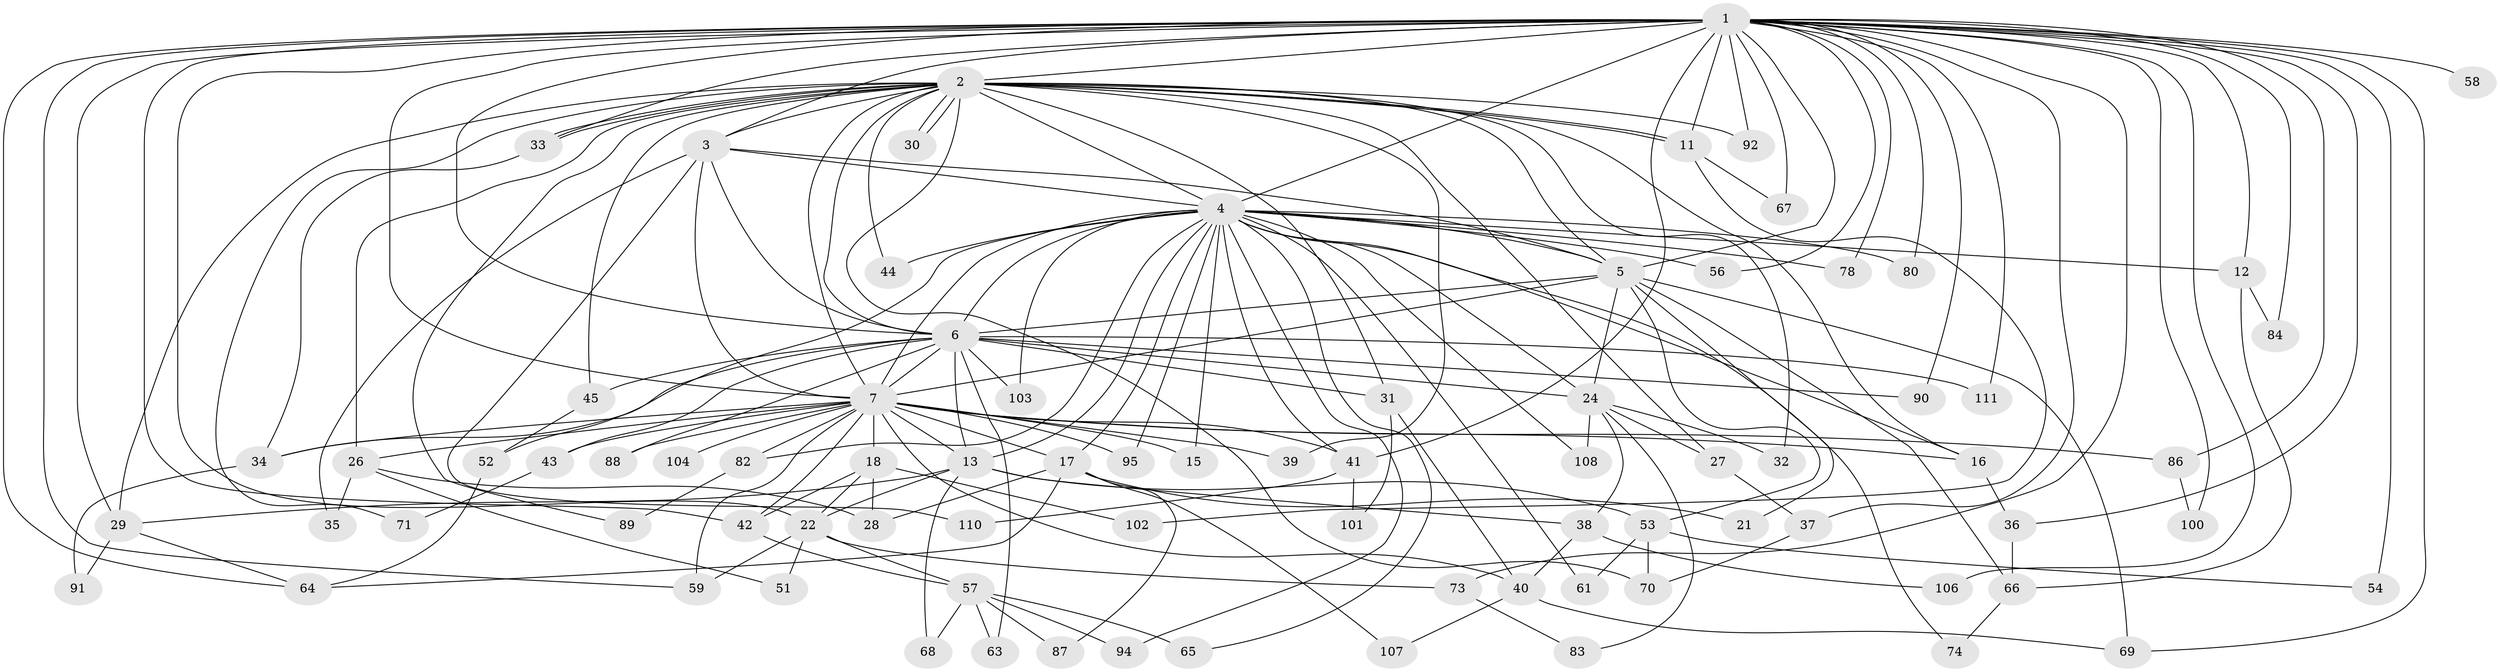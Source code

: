// original degree distribution, {19: 0.018018018018018018, 29: 0.018018018018018018, 12: 0.009009009009009009, 20: 0.018018018018018018, 14: 0.009009009009009009, 16: 0.009009009009009009, 24: 0.009009009009009009, 4: 0.14414414414414414, 7: 0.018018018018018018, 3: 0.1891891891891892, 2: 0.4954954954954955, 5: 0.04504504504504504, 8: 0.018018018018018018}
// Generated by graph-tools (version 1.1) at 2025/41/03/06/25 10:41:43]
// undirected, 81 vertices, 184 edges
graph export_dot {
graph [start="1"]
  node [color=gray90,style=filled];
  1 [super="+10"];
  2 [super="+96"];
  3 [super="+109"];
  4 [super="+9"];
  5 [super="+25"];
  6 [super="+47"];
  7 [super="+8"];
  11 [super="+20"];
  12 [super="+55"];
  13 [super="+14"];
  15;
  16 [super="+48"];
  17 [super="+19"];
  18 [super="+23"];
  21;
  22 [super="+49"];
  24 [super="+46"];
  26;
  27;
  28 [super="+85"];
  29 [super="+77"];
  30;
  31;
  32;
  33 [super="+105"];
  34 [super="+50"];
  35;
  36;
  37;
  38;
  39;
  40 [super="+62"];
  41 [super="+81"];
  42 [super="+93"];
  43;
  44;
  45;
  51;
  52 [super="+76"];
  53 [super="+98"];
  54 [super="+60"];
  56;
  57 [super="+72"];
  58;
  59 [super="+79"];
  61;
  63;
  64 [super="+75"];
  65;
  66 [super="+97"];
  67;
  68;
  69 [super="+99"];
  70;
  71;
  73;
  74;
  78;
  80;
  82;
  83;
  84;
  86;
  87;
  88;
  89;
  90;
  91;
  92;
  94;
  95;
  100;
  101;
  102;
  103;
  104;
  106;
  107;
  108;
  110;
  111;
  1 -- 2 [weight=2];
  1 -- 3 [weight=2];
  1 -- 4 [weight=4];
  1 -- 5 [weight=3];
  1 -- 6 [weight=2];
  1 -- 7 [weight=4];
  1 -- 42;
  1 -- 54 [weight=2];
  1 -- 58 [weight=2];
  1 -- 73;
  1 -- 111;
  1 -- 64;
  1 -- 67;
  1 -- 69;
  1 -- 12;
  1 -- 78;
  1 -- 80;
  1 -- 84;
  1 -- 22 [weight=2];
  1 -- 86;
  1 -- 90;
  1 -- 92;
  1 -- 29;
  1 -- 36;
  1 -- 37;
  1 -- 100;
  1 -- 106;
  1 -- 56;
  1 -- 59;
  1 -- 41;
  1 -- 11;
  1 -- 33;
  2 -- 3;
  2 -- 4 [weight=2];
  2 -- 5;
  2 -- 6;
  2 -- 7 [weight=2];
  2 -- 11;
  2 -- 11;
  2 -- 16;
  2 -- 26;
  2 -- 27 [weight=2];
  2 -- 29;
  2 -- 30;
  2 -- 30;
  2 -- 31;
  2 -- 32;
  2 -- 33;
  2 -- 33;
  2 -- 39;
  2 -- 44;
  2 -- 45;
  2 -- 70;
  2 -- 71;
  2 -- 89;
  2 -- 92;
  3 -- 4 [weight=2];
  3 -- 5;
  3 -- 6;
  3 -- 7 [weight=3];
  3 -- 35;
  3 -- 110;
  4 -- 5 [weight=2];
  4 -- 6 [weight=3];
  4 -- 7 [weight=4];
  4 -- 15;
  4 -- 16;
  4 -- 17;
  4 -- 41;
  4 -- 44;
  4 -- 52;
  4 -- 74;
  4 -- 94;
  4 -- 103;
  4 -- 108;
  4 -- 65;
  4 -- 12 [weight=2];
  4 -- 13;
  4 -- 78;
  4 -- 80;
  4 -- 82;
  4 -- 24;
  4 -- 95;
  4 -- 56;
  4 -- 61;
  5 -- 6;
  5 -- 7 [weight=2];
  5 -- 21;
  5 -- 24;
  5 -- 69;
  5 -- 53;
  5 -- 66;
  6 -- 7 [weight=2];
  6 -- 13;
  6 -- 24;
  6 -- 31;
  6 -- 34;
  6 -- 43;
  6 -- 45;
  6 -- 63;
  6 -- 88;
  6 -- 103;
  6 -- 90;
  6 -- 111;
  7 -- 15;
  7 -- 17 [weight=2];
  7 -- 34;
  7 -- 40;
  7 -- 43;
  7 -- 82;
  7 -- 104 [weight=2];
  7 -- 18;
  7 -- 86;
  7 -- 88;
  7 -- 26;
  7 -- 95;
  7 -- 39;
  7 -- 41;
  7 -- 42;
  7 -- 59;
  7 -- 16;
  7 -- 13;
  11 -- 67;
  11 -- 102;
  12 -- 66;
  12 -- 84;
  13 -- 38;
  13 -- 53;
  13 -- 68;
  13 -- 29;
  13 -- 22;
  16 -- 36;
  17 -- 21;
  17 -- 107;
  17 -- 87;
  17 -- 28;
  17 -- 64;
  18 -- 102;
  18 -- 42;
  18 -- 22;
  18 -- 28;
  22 -- 51;
  22 -- 57 [weight=2];
  22 -- 73;
  22 -- 59;
  24 -- 27;
  24 -- 32;
  24 -- 38;
  24 -- 83;
  24 -- 108;
  26 -- 28;
  26 -- 35;
  26 -- 51;
  27 -- 37;
  29 -- 64;
  29 -- 91;
  31 -- 101;
  31 -- 40;
  33 -- 34;
  34 -- 91;
  36 -- 66;
  37 -- 70;
  38 -- 40;
  38 -- 106;
  40 -- 107;
  40 -- 69;
  41 -- 101;
  41 -- 110;
  42 -- 57;
  43 -- 71;
  45 -- 52;
  52 -- 64;
  53 -- 61;
  53 -- 70;
  53 -- 54;
  57 -- 63;
  57 -- 65;
  57 -- 68;
  57 -- 87;
  57 -- 94;
  66 -- 74;
  73 -- 83;
  82 -- 89;
  86 -- 100;
}
